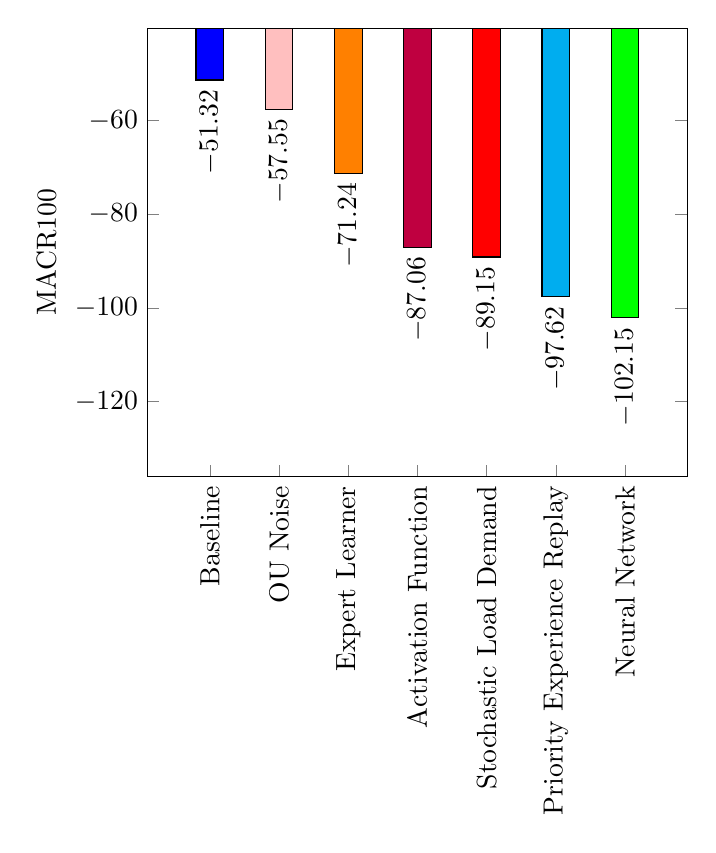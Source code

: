 \begin{tikzpicture}
	\begin{axis}[
	    enlargelimits=0.15,
	    legend style={at={(0.5,-0.15)},
	      anchor=north,legend columns=-1},
	    ylabel={MACR100},
	    symbolic x coords={Baseline,, OU Noise,, Expert Learner,, Activation Function,, Stochastic Load Demand,, Priority Experience Replay,, Neural Network},
	    xtick = {Baseline, Neural Network, Activation Function, OU Noise, Priority Experience Replay, Expert Learner, Stochastic Load Demand},
	    xticklabel style={rotate=90},
	    nodes near coords,
	    nodes near coords align={vertical},
	    every node near coord/.append style={rotate=90, anchor=east},
	    ymin=-125
	    ]
	\addplot [ybar, fill=blue] coordinates {(Baseline, -51.32)};
	\addplot [ybar, fill=green] coordinates {(Neural Network, -102.15)};
	\addplot [ybar, fill=purple] coordinates {(Activation Function, -87.06)};
	\addplot [ybar, fill=pink] coordinates {(OU Noise, -57.55)};
	\addplot [ybar, fill=cyan] coordinates {(Priority Experience Replay, -97.62)};
	\addplot [ybar, fill=orange] coordinates {(Expert Learner, -71.24)};
	\addplot [ybar, fill=red] coordinates {(Stochastic Load Demand, -89.15)};
	%\legend{Baseline, Neural Network, Activation Function, OU Noise, Priority Experience Replay, Expert Learner, Stochastic Load Demand};
	\end{axis}
\end{tikzpicture}
